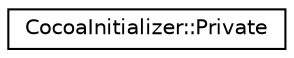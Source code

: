 digraph "Graphical Class Hierarchy"
{
  edge [fontname="Helvetica",fontsize="10",labelfontname="Helvetica",labelfontsize="10"];
  node [fontname="Helvetica",fontsize="10",shape=record];
  rankdir="LR";
  Node0 [label="CocoaInitializer::Private",height=0.2,width=0.4,color="black", fillcolor="white", style="filled",URL="$classCocoaInitializer_1_1Private.html"];
}
